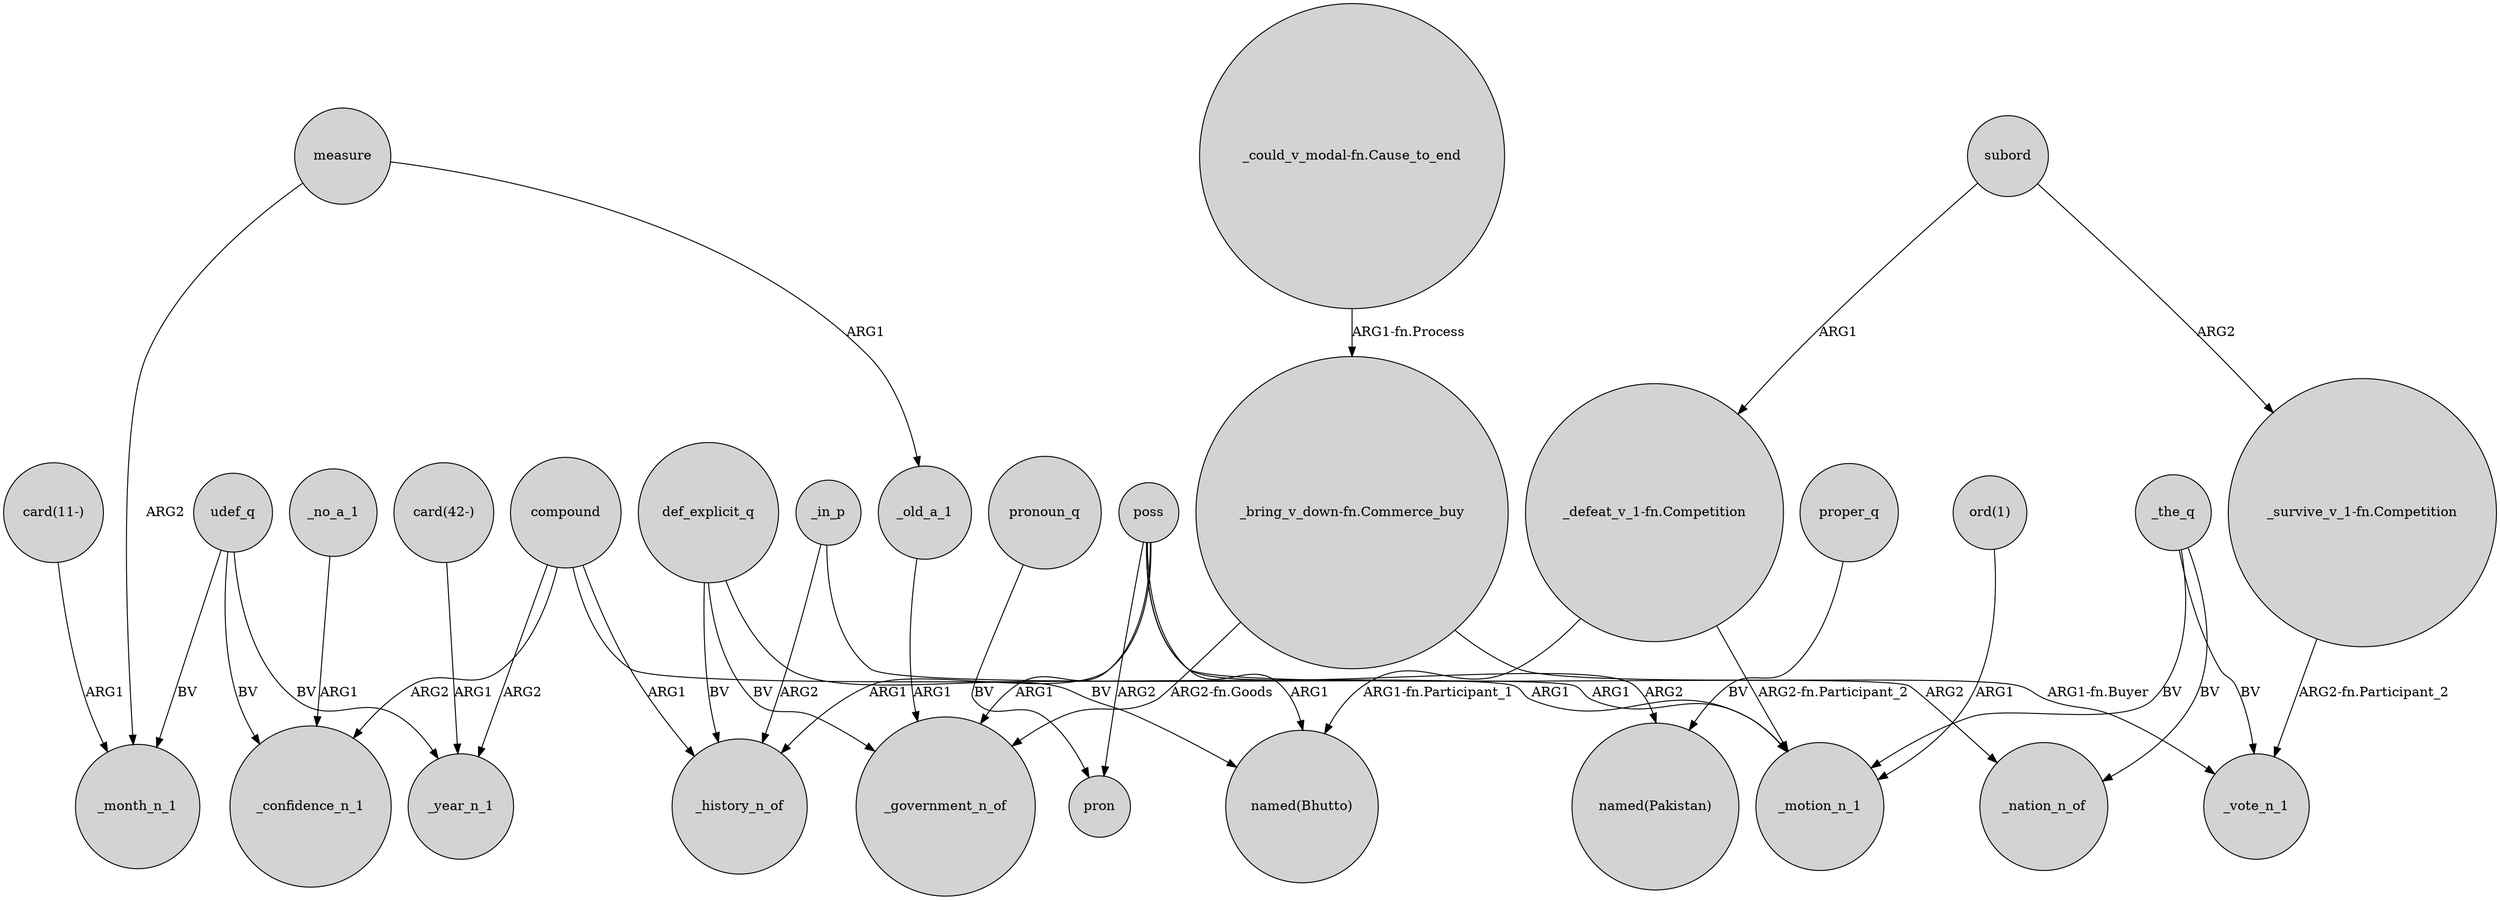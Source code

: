 digraph {
	node [shape=circle style=filled]
	udef_q -> _month_n_1 [label=BV]
	subord -> "_survive_v_1-fn.Competition" [label=ARG2]
	"_defeat_v_1-fn.Competition" -> _motion_n_1 [label="ARG2-fn.Participant_2"]
	"card(11-)" -> _month_n_1 [label=ARG1]
	def_explicit_q -> _government_n_of [label=BV]
	_no_a_1 -> _confidence_n_1 [label=ARG1]
	"_could_v_modal-fn.Cause_to_end" -> "_bring_v_down-fn.Commerce_buy" [label="ARG1-fn.Process"]
	_the_q -> _nation_n_of [label=BV]
	compound -> _history_n_of [label=ARG1]
	"_bring_v_down-fn.Commerce_buy" -> _vote_n_1 [label="ARG1-fn.Buyer"]
	"_survive_v_1-fn.Competition" -> _vote_n_1 [label="ARG2-fn.Participant_2"]
	measure -> _old_a_1 [label=ARG1]
	compound -> _confidence_n_1 [label=ARG2]
	poss -> "named(Pakistan)" [label=ARG2]
	"ord(1)" -> _motion_n_1 [label=ARG1]
	pronoun_q -> pron [label=BV]
	poss -> pron [label=ARG2]
	compound -> _year_n_1 [label=ARG2]
	compound -> _motion_n_1 [label=ARG1]
	poss -> "named(Bhutto)" [label=ARG1]
	poss -> _government_n_of [label=ARG1]
	"_bring_v_down-fn.Commerce_buy" -> _government_n_of [label="ARG2-fn.Goods"]
	"_defeat_v_1-fn.Competition" -> "named(Bhutto)" [label="ARG1-fn.Participant_1"]
	poss -> _nation_n_of [label=ARG2]
	poss -> _history_n_of [label=ARG1]
	_the_q -> _motion_n_1 [label=BV]
	"card(42-)" -> _year_n_1 [label=ARG1]
	_in_p -> _motion_n_1 [label=ARG1]
	_the_q -> _vote_n_1 [label=BV]
	measure -> _month_n_1 [label=ARG2]
	subord -> "_defeat_v_1-fn.Competition" [label=ARG1]
	def_explicit_q -> _history_n_of [label=BV]
	udef_q -> _year_n_1 [label=BV]
	def_explicit_q -> "named(Bhutto)" [label=BV]
	proper_q -> "named(Pakistan)" [label=BV]
	_old_a_1 -> _government_n_of [label=ARG1]
	_in_p -> _history_n_of [label=ARG2]
	udef_q -> _confidence_n_1 [label=BV]
}
